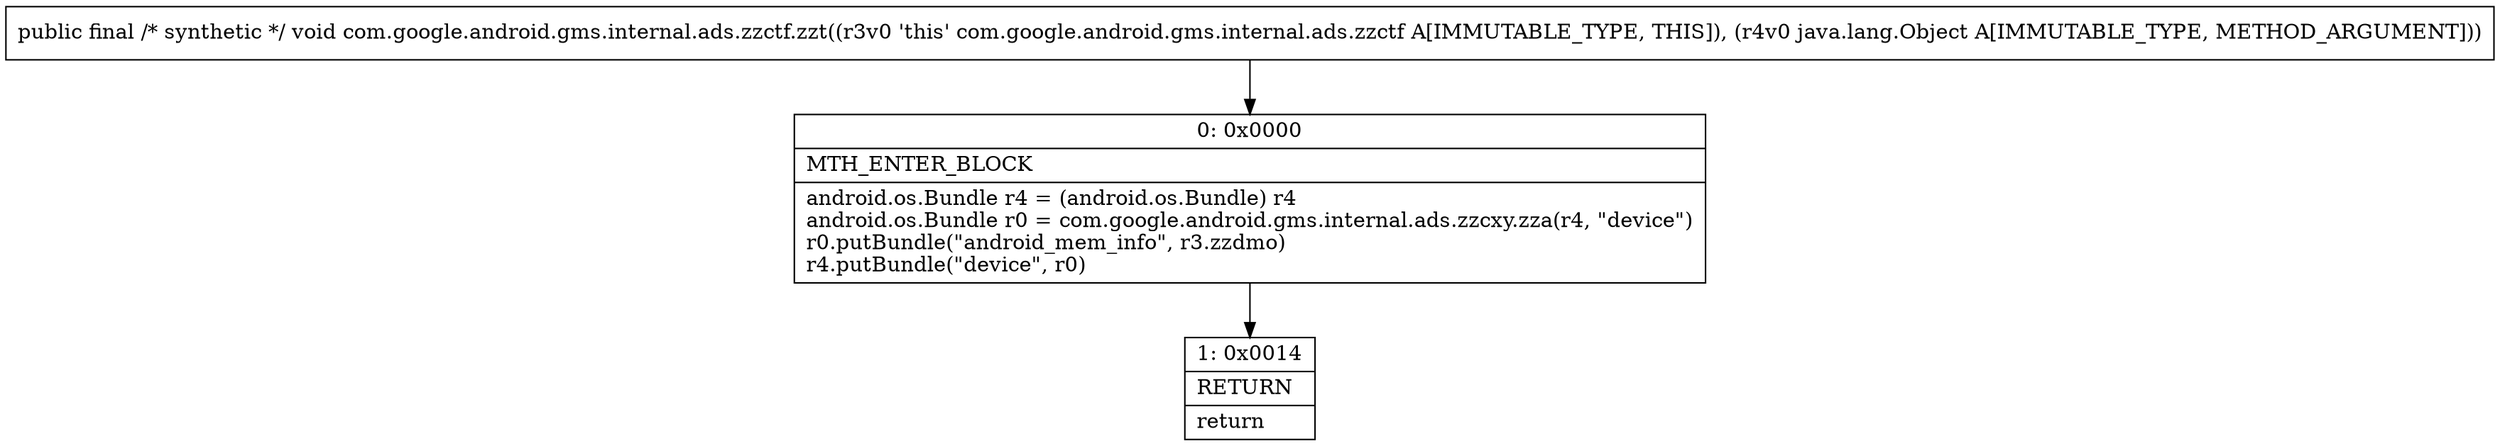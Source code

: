 digraph "CFG forcom.google.android.gms.internal.ads.zzctf.zzt(Ljava\/lang\/Object;)V" {
Node_0 [shape=record,label="{0\:\ 0x0000|MTH_ENTER_BLOCK\l|android.os.Bundle r4 = (android.os.Bundle) r4\landroid.os.Bundle r0 = com.google.android.gms.internal.ads.zzcxy.zza(r4, \"device\")\lr0.putBundle(\"android_mem_info\", r3.zzdmo)\lr4.putBundle(\"device\", r0)\l}"];
Node_1 [shape=record,label="{1\:\ 0x0014|RETURN\l|return\l}"];
MethodNode[shape=record,label="{public final \/* synthetic *\/ void com.google.android.gms.internal.ads.zzctf.zzt((r3v0 'this' com.google.android.gms.internal.ads.zzctf A[IMMUTABLE_TYPE, THIS]), (r4v0 java.lang.Object A[IMMUTABLE_TYPE, METHOD_ARGUMENT])) }"];
MethodNode -> Node_0;
Node_0 -> Node_1;
}

